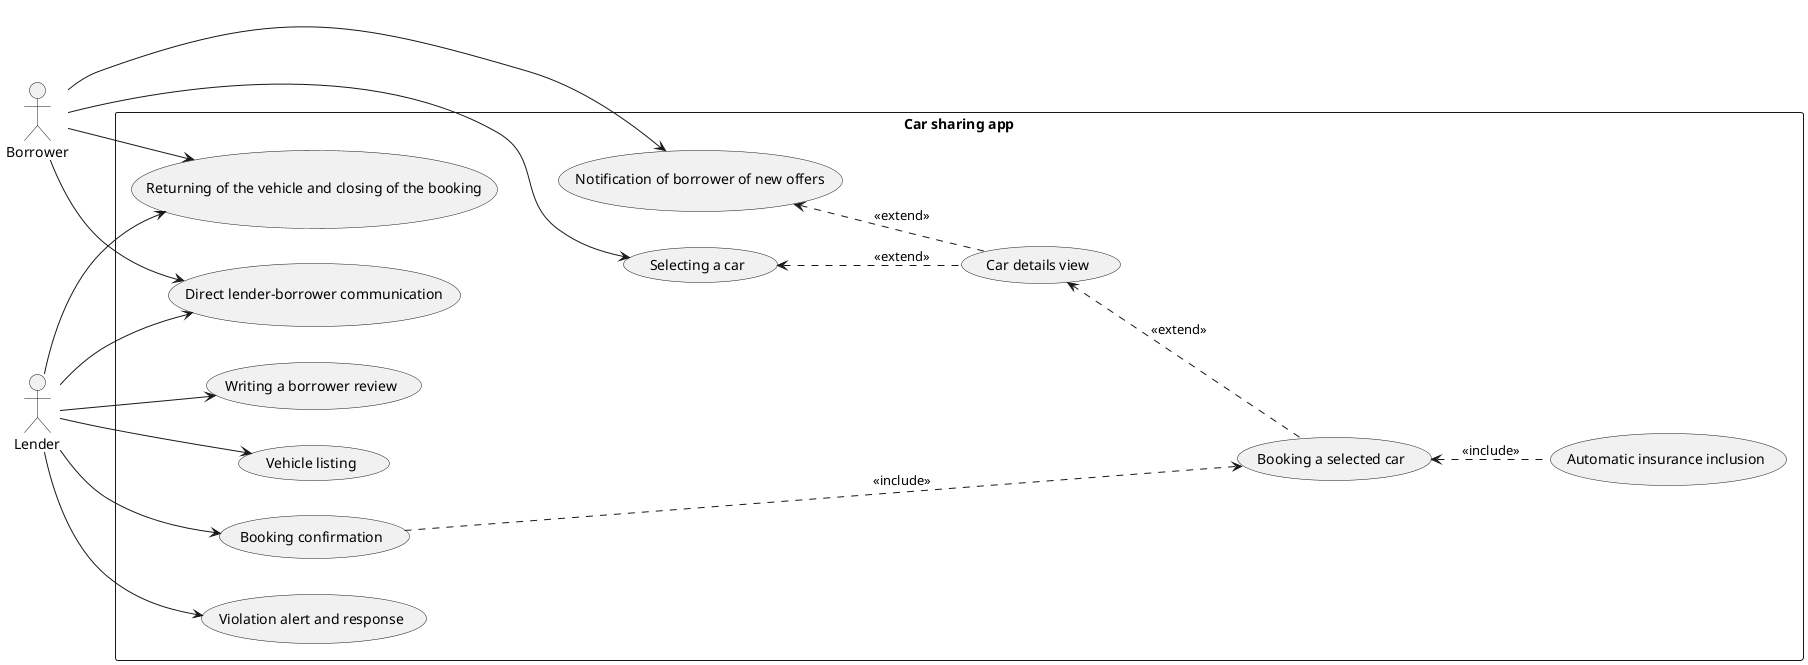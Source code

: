 @startuml
left to right direction
' Define the actors
actor Borrower as borrower

' Define the system boundary
rectangle "Car sharing app" {
' UC-1
    (Vehicle listing) as vehicleListing [[https://github.com/bruzla/NSWI041/issues/12]]
' UC-2
    (Selecting a car) as selectingCar [[https://github.com/bruzla/NSWI041/issues/13]]
' UC-3
    (Booking a selected car) as bookingSelectedCar [[https://github.com/bruzla/NSWI041/issues/14]]
' UC-4
    (Car details view) as carDetail [[https://github.com/bruzla/NSWI041/issues/15]]
' UC-6
    (Automatic insurance inclusion) as automaticInsurance [[https://github.com/bruzla/NSWI041/issues/17]]
' UC-5
    (Booking confirmation) as bookingConfirmation [[https://github.com/bruzla/NSWI041/issues/16]]
' UC-7
    (Direct lender-borrower communication) as lenderBorrowerCommunication [[https://github.com/bruzla/NSWI041/issues/18]]
' UC-8
    (Violation alert and response) as violationAlert [[https://github.com/bruzla/NSWI041/issues/19]]
' UC-9
    (Notification of borrower of new offers) as newOffersNotification [[https://github.com/bruzla/NSWI041/issues/20]]
' UC-10
    (Returning of the vehicle and closing of the booking) as finishBooking [[https://github.com/bruzla/NSWI041/issues/25]]
' UC-011
    (Writing a borrower review) as addReview [[https://github.com/bruzla/NSWI041/issues/23]]
}

' Relationships for User
borrower --> selectingCar
'borrower --> bookingSelectedCar
'borrower --> automaticInsurance
borrower --> lenderBorrowerCommunication
'borrower --> carDetail
borrower --> newOffersNotification
borrower --> finishBooking

' relations between use cases
bookingSelectedCar .up.> carDetail : <<extend>>
carDetail .up.> selectingCar : <<extend>>
automaticInsurance .up.> bookingSelectedCar : <<include>>
carDetail .up.> newOffersNotification : <<extend>>
bookingConfirmation ....> bookingSelectedCar : <<include>>


actor "Lender" as carOwner
' Relationships for Admin
carOwner --> finishBooking
carOwner --> vehicleListing
carOwner --> lenderBorrowerCommunication
carOwner --> bookingConfirmation
carOwner --> violationAlert
carOwner --> addReview


' Extends and Includes (optional)
'selectingCar .> vehicleListing : extends

'(Login) .> (Register) : includes
@enduml

